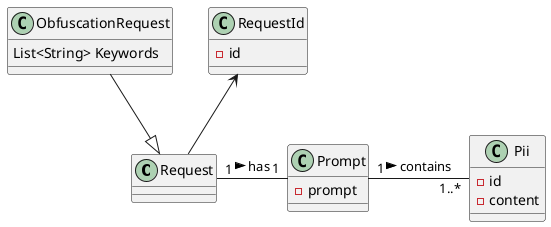 @startuml

class Request {}

class ObfuscationRequest {
    List<String> Keywords
}

class RequestId {
 - id
}
class Prompt {
    - prompt
}

class Pii {
    - id
    - content
}

Prompt "1" - "1..*" Pii : contains >
Request "1" - "1" Prompt : has >

RequestId <-d- Request

ObfuscationRequest --|> Request
@enduml